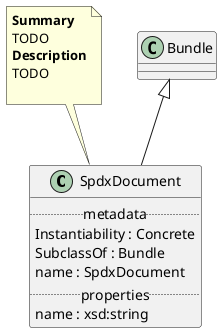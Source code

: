 @startuml
class SpdxDocument {
.. metadata ..
    Instantiability : Concrete
    SubclassOf : Bundle
    name : SpdxDocument
.. properties ..
    name : xsd:string
}
note top of SpdxDocument
<b>Summary</b>
TODO
<b>Description</b>
TODO

end note
"Bundle" <|-- "SpdxDocument"
@enduml
